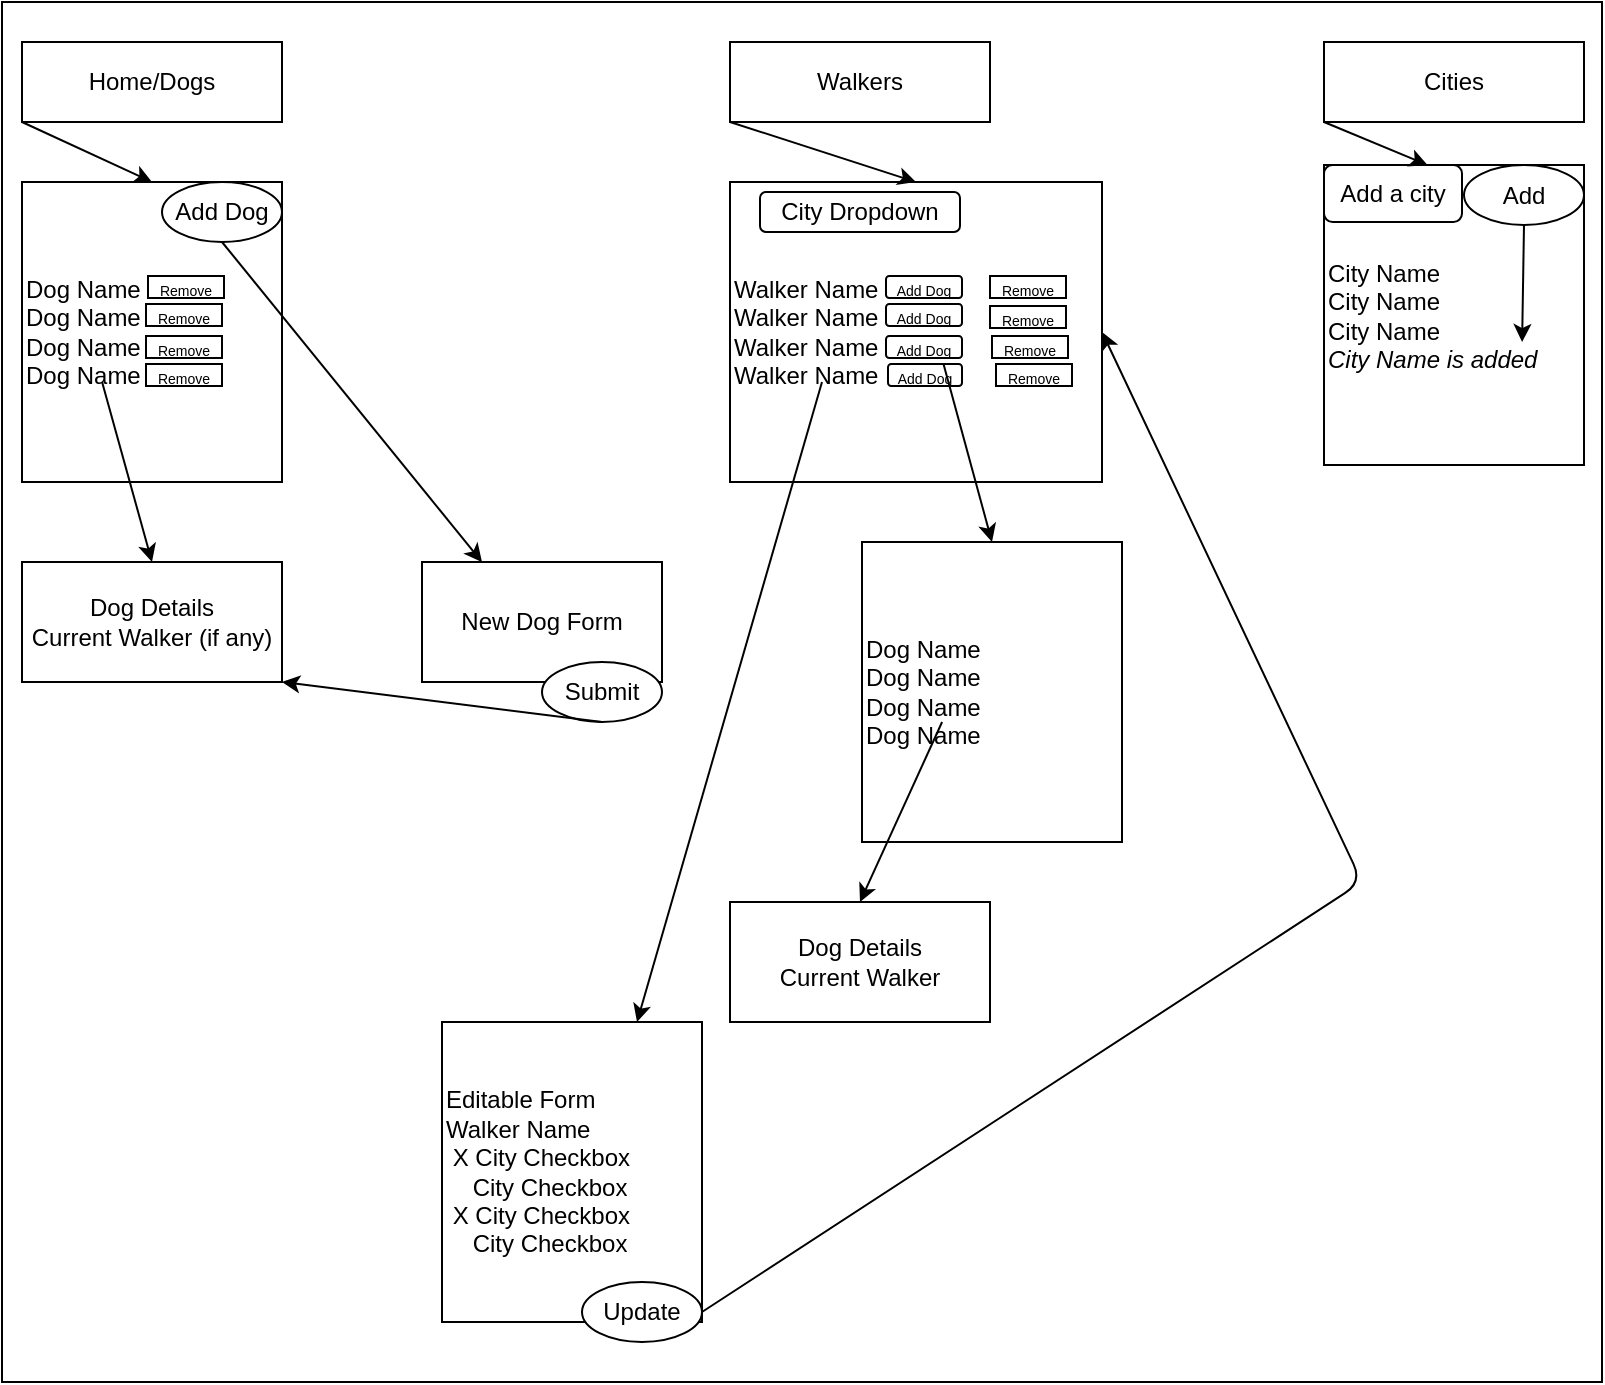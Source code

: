 <mxfile>
    <diagram id="HC1I-lVRrK9qdlmNlENK" name="Page-1">
        <mxGraphModel dx="993" dy="500" grid="1" gridSize="10" guides="1" tooltips="1" connect="1" arrows="1" fold="1" page="1" pageScale="1" pageWidth="850" pageHeight="1100" math="0" shadow="0">
            <root>
                <mxCell id="0"/>
                <mxCell id="1" parent="0"/>
                <mxCell id="68" value="" style="rounded=0;whiteSpace=wrap;html=1;fontSize=12;" vertex="1" parent="1">
                    <mxGeometry x="40" y="20" width="800" height="690" as="geometry"/>
                </mxCell>
                <mxCell id="18" style="edgeStyle=none;html=1;exitX=0;exitY=1;exitDx=0;exitDy=0;entryX=0.5;entryY=0;entryDx=0;entryDy=0;" edge="1" parent="1" source="11" target="16">
                    <mxGeometry relative="1" as="geometry"/>
                </mxCell>
                <mxCell id="11" value="Home/Dogs" style="rounded=0;whiteSpace=wrap;html=1;" vertex="1" parent="1">
                    <mxGeometry x="50" y="40" width="130" height="40" as="geometry"/>
                </mxCell>
                <mxCell id="13" value="Walkers" style="rounded=0;whiteSpace=wrap;html=1;" vertex="1" parent="1">
                    <mxGeometry x="404" y="40" width="130" height="40" as="geometry"/>
                </mxCell>
                <mxCell id="14" value="Cities" style="rounded=0;whiteSpace=wrap;html=1;" vertex="1" parent="1">
                    <mxGeometry x="701" y="40" width="130" height="40" as="geometry"/>
                </mxCell>
                <mxCell id="16" value="Dog Name&lt;br&gt;Dog Name&amp;nbsp;&lt;br&gt;&lt;span style=&quot;background-color: initial;&quot;&gt;Dog Name&lt;/span&gt;&lt;br&gt;&lt;span style=&quot;background-color: initial;&quot;&gt;Dog Name&lt;/span&gt;" style="rounded=0;whiteSpace=wrap;html=1;align=left;" vertex="1" parent="1">
                    <mxGeometry x="50" y="110" width="130" height="150" as="geometry"/>
                </mxCell>
                <mxCell id="19" value="Dog Details&lt;br&gt;Current Walker (if any)" style="rounded=0;whiteSpace=wrap;html=1;" vertex="1" parent="1">
                    <mxGeometry x="50" y="300" width="130" height="60" as="geometry"/>
                </mxCell>
                <mxCell id="20" value="Add Dog" style="ellipse;whiteSpace=wrap;html=1;" vertex="1" parent="1">
                    <mxGeometry x="120" y="110" width="60" height="30" as="geometry"/>
                </mxCell>
                <mxCell id="21" value="New Dog Form" style="rounded=0;whiteSpace=wrap;html=1;" vertex="1" parent="1">
                    <mxGeometry x="250" y="300" width="120" height="60" as="geometry"/>
                </mxCell>
                <mxCell id="23" value="Submit" style="ellipse;whiteSpace=wrap;html=1;" vertex="1" parent="1">
                    <mxGeometry x="310" y="350" width="60" height="30" as="geometry"/>
                </mxCell>
                <mxCell id="25" value="Walker Name&lt;br&gt;Walker Name&lt;br&gt;Walker Name&lt;br&gt;Walker Name" style="rounded=0;whiteSpace=wrap;html=1;align=left;" vertex="1" parent="1">
                    <mxGeometry x="404" y="110" width="186" height="150" as="geometry"/>
                </mxCell>
                <mxCell id="26" value="City Dropdown" style="rounded=1;whiteSpace=wrap;html=1;" vertex="1" parent="1">
                    <mxGeometry x="419" y="115" width="100" height="20" as="geometry"/>
                </mxCell>
                <mxCell id="27" value="&lt;font style=&quot;font-size: 7px;&quot;&gt;Add Dog&lt;/font&gt;" style="rounded=1;whiteSpace=wrap;html=1;" vertex="1" parent="1">
                    <mxGeometry x="482" y="157" width="38" height="11" as="geometry"/>
                </mxCell>
                <mxCell id="30" value="&lt;font style=&quot;font-size: 7px;&quot;&gt;Add Dog&lt;/font&gt;" style="rounded=1;whiteSpace=wrap;html=1;" vertex="1" parent="1">
                    <mxGeometry x="482" y="171" width="38" height="11" as="geometry"/>
                </mxCell>
                <mxCell id="31" value="&lt;font style=&quot;font-size: 7px;&quot;&gt;Add Dog&lt;/font&gt;" style="rounded=1;whiteSpace=wrap;html=1;" vertex="1" parent="1">
                    <mxGeometry x="482" y="187" width="38" height="11" as="geometry"/>
                </mxCell>
                <mxCell id="32" value="&lt;font style=&quot;font-size: 7px;&quot;&gt;Add Dog&lt;/font&gt;" style="rounded=1;whiteSpace=wrap;html=1;" vertex="1" parent="1">
                    <mxGeometry x="483" y="201" width="37" height="11" as="geometry"/>
                </mxCell>
                <mxCell id="33" value="Dog Name&lt;br&gt;Dog Name&amp;nbsp;&lt;br&gt;&lt;span style=&quot;background-color: initial;&quot;&gt;Dog Name&lt;/span&gt;&lt;br&gt;&lt;span style=&quot;background-color: initial;&quot;&gt;Dog Name&lt;/span&gt;" style="rounded=0;whiteSpace=wrap;html=1;align=left;" vertex="1" parent="1">
                    <mxGeometry x="470" y="290" width="130" height="150" as="geometry"/>
                </mxCell>
                <mxCell id="35" value="Dog Details&lt;br&gt;Current Walker" style="rounded=0;whiteSpace=wrap;html=1;" vertex="1" parent="1">
                    <mxGeometry x="404" y="470" width="130" height="60" as="geometry"/>
                </mxCell>
                <mxCell id="37" value="City Name&lt;br&gt;City Name&amp;nbsp;&lt;br&gt;&lt;span style=&quot;background-color: initial;&quot;&gt;City Name&lt;/span&gt;&lt;br&gt;&lt;span style=&quot;background-color: initial;&quot;&gt;&lt;i&gt;City Name is added&lt;/i&gt;&lt;br&gt;&lt;/span&gt;" style="rounded=0;whiteSpace=wrap;html=1;align=left;" vertex="1" parent="1">
                    <mxGeometry x="701" y="101.5" width="130" height="150" as="geometry"/>
                </mxCell>
                <mxCell id="38" value="Add" style="ellipse;whiteSpace=wrap;html=1;" vertex="1" parent="1">
                    <mxGeometry x="771" y="101.5" width="60" height="30" as="geometry"/>
                </mxCell>
                <mxCell id="39" value="&lt;font style=&quot;font-size: 12px;&quot;&gt;Add a city&lt;/font&gt;" style="rounded=1;whiteSpace=wrap;html=1;fontSize=7;" vertex="1" parent="1">
                    <mxGeometry x="701" y="101.5" width="69" height="28.5" as="geometry"/>
                </mxCell>
                <mxCell id="40" value="Editable Form&lt;br&gt;Walker Name&lt;br&gt;&amp;nbsp;X City Checkbox&lt;br&gt;&amp;nbsp; &amp;nbsp; City&amp;nbsp;Checkbox&lt;br&gt;&amp;nbsp;X City&amp;nbsp;Checkbox&lt;br&gt;&amp;nbsp; &amp;nbsp; City&amp;nbsp;Checkbox" style="rounded=0;whiteSpace=wrap;html=1;align=left;" vertex="1" parent="1">
                    <mxGeometry x="260" y="530" width="130" height="150" as="geometry"/>
                </mxCell>
                <mxCell id="44" value="Update" style="ellipse;whiteSpace=wrap;html=1;" vertex="1" parent="1">
                    <mxGeometry x="330" y="660" width="60" height="30" as="geometry"/>
                </mxCell>
                <mxCell id="46" value="&lt;font style=&quot;font-size: 7px;&quot;&gt;Remove&lt;/font&gt;" style="rounded=1;whiteSpace=wrap;html=1;arcSize=0;" vertex="1" parent="1">
                    <mxGeometry x="113" y="157" width="38" height="11" as="geometry"/>
                </mxCell>
                <mxCell id="49" value="&lt;font style=&quot;font-size: 7px;&quot;&gt;Remove&lt;/font&gt;" style="rounded=1;whiteSpace=wrap;html=1;arcSize=0;" vertex="1" parent="1">
                    <mxGeometry x="112" y="171" width="38" height="11" as="geometry"/>
                </mxCell>
                <mxCell id="50" value="&lt;font style=&quot;font-size: 7px;&quot;&gt;Remove&lt;/font&gt;" style="rounded=1;whiteSpace=wrap;html=1;arcSize=0;" vertex="1" parent="1">
                    <mxGeometry x="112" y="187" width="38" height="11" as="geometry"/>
                </mxCell>
                <mxCell id="51" value="&lt;font style=&quot;font-size: 7px;&quot;&gt;Remove&lt;/font&gt;" style="rounded=1;whiteSpace=wrap;html=1;arcSize=0;" vertex="1" parent="1">
                    <mxGeometry x="112" y="201" width="38" height="11" as="geometry"/>
                </mxCell>
                <mxCell id="54" value="&lt;font style=&quot;font-size: 7px;&quot;&gt;Remove&lt;/font&gt;" style="rounded=1;whiteSpace=wrap;html=1;arcSize=0;" vertex="1" parent="1">
                    <mxGeometry x="534" y="157" width="38" height="11" as="geometry"/>
                </mxCell>
                <mxCell id="55" value="&lt;font style=&quot;font-size: 7px;&quot;&gt;Remove&lt;/font&gt;" style="rounded=1;whiteSpace=wrap;html=1;arcSize=0;" vertex="1" parent="1">
                    <mxGeometry x="534" y="172" width="38" height="11" as="geometry"/>
                </mxCell>
                <mxCell id="56" value="&lt;font style=&quot;font-size: 7px;&quot;&gt;Remove&lt;/font&gt;" style="rounded=1;whiteSpace=wrap;html=1;arcSize=0;" vertex="1" parent="1">
                    <mxGeometry x="535" y="187" width="38" height="11" as="geometry"/>
                </mxCell>
                <mxCell id="57" value="&lt;font style=&quot;font-size: 7px;&quot;&gt;Remove&lt;/font&gt;" style="rounded=1;whiteSpace=wrap;html=1;arcSize=0;" vertex="1" parent="1">
                    <mxGeometry x="537" y="201" width="38" height="11" as="geometry"/>
                </mxCell>
                <mxCell id="58" value="" style="endArrow=classic;html=1;fontSize=12;entryX=1;entryY=1;entryDx=0;entryDy=0;exitX=0.5;exitY=1;exitDx=0;exitDy=0;" edge="1" parent="1" source="23" target="19">
                    <mxGeometry width="50" height="50" relative="1" as="geometry">
                        <mxPoint x="300" y="440" as="sourcePoint"/>
                        <mxPoint x="350" y="390" as="targetPoint"/>
                    </mxGeometry>
                </mxCell>
                <mxCell id="59" value="" style="endArrow=classic;html=1;fontSize=12;exitX=0.308;exitY=0.667;exitDx=0;exitDy=0;exitPerimeter=0;entryX=0.5;entryY=0;entryDx=0;entryDy=0;" edge="1" parent="1" source="16" target="19">
                    <mxGeometry width="50" height="50" relative="1" as="geometry">
                        <mxPoint x="340" y="420" as="sourcePoint"/>
                        <mxPoint x="390" y="370" as="targetPoint"/>
                    </mxGeometry>
                </mxCell>
                <mxCell id="60" value="" style="endArrow=classic;html=1;fontSize=12;exitX=0.5;exitY=1;exitDx=0;exitDy=0;entryX=0.25;entryY=0;entryDx=0;entryDy=0;" edge="1" parent="1" source="20" target="21">
                    <mxGeometry width="50" height="50" relative="1" as="geometry">
                        <mxPoint x="100.04" y="220.05" as="sourcePoint"/>
                        <mxPoint x="125" y="310" as="targetPoint"/>
                    </mxGeometry>
                </mxCell>
                <mxCell id="61" value="" style="endArrow=classic;html=1;fontSize=12;entryX=0.75;entryY=0;entryDx=0;entryDy=0;" edge="1" parent="1" target="40">
                    <mxGeometry width="50" height="50" relative="1" as="geometry">
                        <mxPoint x="450" y="210" as="sourcePoint"/>
                        <mxPoint x="135" y="320" as="targetPoint"/>
                    </mxGeometry>
                </mxCell>
                <mxCell id="62" value="" style="endArrow=classic;html=1;fontSize=12;entryX=0.5;entryY=0;entryDx=0;entryDy=0;exitX=0.308;exitY=0.6;exitDx=0;exitDy=0;exitPerimeter=0;" edge="1" parent="1" source="33" target="35">
                    <mxGeometry width="50" height="50" relative="1" as="geometry">
                        <mxPoint x="469.986" y="180" as="sourcePoint"/>
                        <mxPoint x="367.5" y="540" as="targetPoint"/>
                    </mxGeometry>
                </mxCell>
                <mxCell id="63" value="" style="endArrow=classic;html=1;fontSize=12;exitX=1;exitY=0.5;exitDx=0;exitDy=0;entryX=1;entryY=0.5;entryDx=0;entryDy=0;" edge="1" parent="1" source="44" target="25">
                    <mxGeometry width="50" height="50" relative="1" as="geometry">
                        <mxPoint x="479.986" y="190" as="sourcePoint"/>
                        <mxPoint x="690" y="400" as="targetPoint"/>
                        <Array as="points">
                            <mxPoint x="720" y="460"/>
                        </Array>
                    </mxGeometry>
                </mxCell>
                <mxCell id="64" value="" style="endArrow=classic;html=1;fontSize=12;entryX=0.5;entryY=0;entryDx=0;entryDy=0;exitX=0.75;exitY=0;exitDx=0;exitDy=0;" edge="1" parent="1" source="32" target="33">
                    <mxGeometry width="50" height="50" relative="1" as="geometry">
                        <mxPoint x="489.986" y="200" as="sourcePoint"/>
                        <mxPoint x="387.5" y="560" as="targetPoint"/>
                    </mxGeometry>
                </mxCell>
                <mxCell id="65" value="" style="endArrow=classic;html=1;fontSize=12;entryX=0.762;entryY=0.59;entryDx=0;entryDy=0;exitX=0.5;exitY=1;exitDx=0;exitDy=0;entryPerimeter=0;" edge="1" parent="1" source="38" target="37">
                    <mxGeometry width="50" height="50" relative="1" as="geometry">
                        <mxPoint x="499.986" y="210" as="sourcePoint"/>
                        <mxPoint x="397.5" y="570" as="targetPoint"/>
                    </mxGeometry>
                </mxCell>
                <mxCell id="66" style="edgeStyle=none;html=1;exitX=0;exitY=1;exitDx=0;exitDy=0;entryX=0.5;entryY=0;entryDx=0;entryDy=0;" edge="1" parent="1" source="13" target="25">
                    <mxGeometry relative="1" as="geometry">
                        <mxPoint x="60" y="90" as="sourcePoint"/>
                        <mxPoint x="125" y="120" as="targetPoint"/>
                    </mxGeometry>
                </mxCell>
                <mxCell id="67" style="edgeStyle=none;html=1;exitX=0;exitY=1;exitDx=0;exitDy=0;entryX=0.75;entryY=0;entryDx=0;entryDy=0;" edge="1" parent="1" source="14" target="39">
                    <mxGeometry relative="1" as="geometry">
                        <mxPoint x="414" y="90" as="sourcePoint"/>
                        <mxPoint x="507" y="120" as="targetPoint"/>
                    </mxGeometry>
                </mxCell>
            </root>
        </mxGraphModel>
    </diagram>
</mxfile>